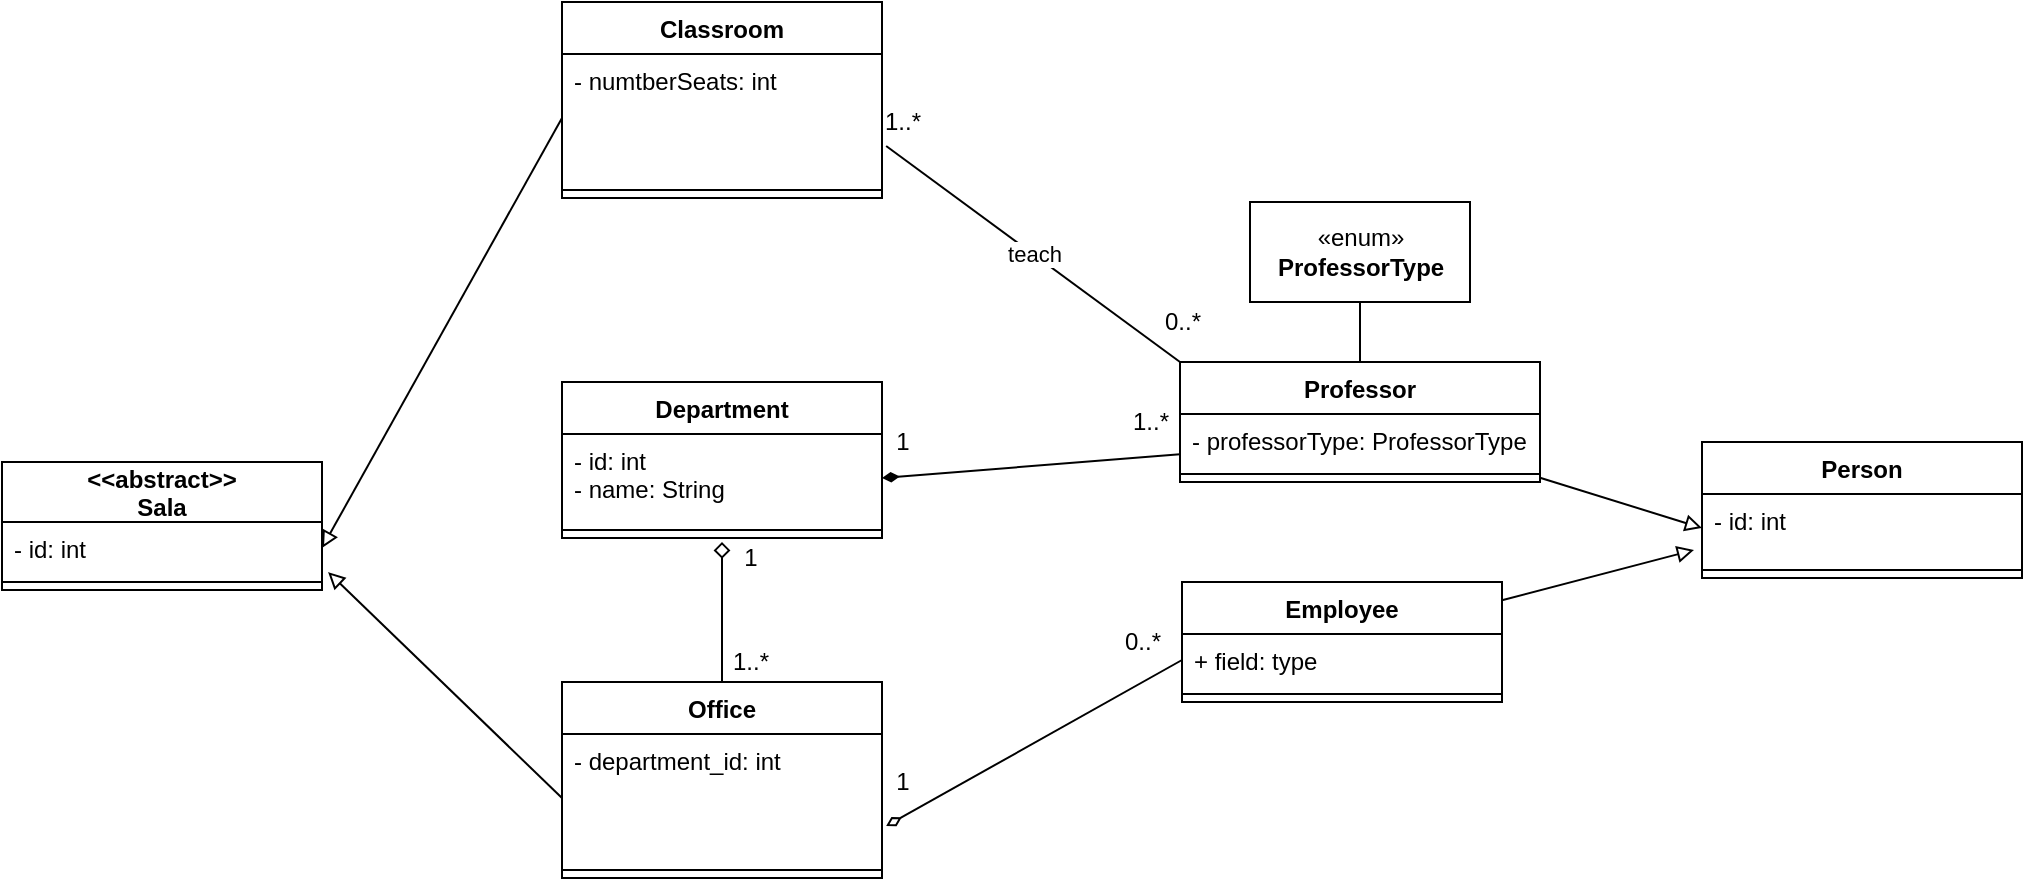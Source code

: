 <mxfile version="14.8.4" type="github">
  <diagram id="Y10TE8lIMmf4OvXZNULO" name="Page-1">
    <mxGraphModel dx="2249" dy="740" grid="1" gridSize="10" guides="1" tooltips="1" connect="1" arrows="1" fold="1" page="1" pageScale="1" pageWidth="827" pageHeight="1169" math="0" shadow="0">
      <root>
        <mxCell id="0" />
        <mxCell id="1" parent="0" />
        <mxCell id="j4cqbh6B3K3PZ06SUgVI-1" value="Classroom" style="swimlane;fontStyle=1;align=center;verticalAlign=top;childLayout=stackLayout;horizontal=1;startSize=26;horizontalStack=0;resizeParent=1;resizeParentMax=0;resizeLast=0;collapsible=1;marginBottom=0;" vertex="1" parent="1">
          <mxGeometry x="70" y="60" width="160" height="98" as="geometry" />
        </mxCell>
        <mxCell id="j4cqbh6B3K3PZ06SUgVI-2" value="- numtberSeats: int&#xa;" style="text;strokeColor=none;fillColor=none;align=left;verticalAlign=top;spacingLeft=4;spacingRight=4;overflow=hidden;rotatable=0;points=[[0,0.5],[1,0.5]];portConstraint=eastwest;" vertex="1" parent="j4cqbh6B3K3PZ06SUgVI-1">
          <mxGeometry y="26" width="160" height="64" as="geometry" />
        </mxCell>
        <mxCell id="j4cqbh6B3K3PZ06SUgVI-3" value="" style="line;strokeWidth=1;fillColor=none;align=left;verticalAlign=middle;spacingTop=-1;spacingLeft=3;spacingRight=3;rotatable=0;labelPosition=right;points=[];portConstraint=eastwest;" vertex="1" parent="j4cqbh6B3K3PZ06SUgVI-1">
          <mxGeometry y="90" width="160" height="8" as="geometry" />
        </mxCell>
        <mxCell id="j4cqbh6B3K3PZ06SUgVI-17" style="edgeStyle=none;rounded=0;orthogonalLoop=1;jettySize=auto;html=1;startArrow=none;startFill=0;endArrow=diamond;endFill=0;entryX=0.5;entryY=1.25;entryDx=0;entryDy=0;entryPerimeter=0;" edge="1" parent="1" source="j4cqbh6B3K3PZ06SUgVI-5" target="j4cqbh6B3K3PZ06SUgVI-11">
          <mxGeometry relative="1" as="geometry">
            <mxPoint x="150" y="354.0" as="targetPoint" />
          </mxGeometry>
        </mxCell>
        <mxCell id="j4cqbh6B3K3PZ06SUgVI-5" value="Office" style="swimlane;fontStyle=1;align=center;verticalAlign=top;childLayout=stackLayout;horizontal=1;startSize=26;horizontalStack=0;resizeParent=1;resizeParentMax=0;resizeLast=0;collapsible=1;marginBottom=0;" vertex="1" parent="1">
          <mxGeometry x="70" y="400" width="160" height="98" as="geometry" />
        </mxCell>
        <mxCell id="j4cqbh6B3K3PZ06SUgVI-6" value="- department_id: int" style="text;strokeColor=none;fillColor=none;align=left;verticalAlign=top;spacingLeft=4;spacingRight=4;overflow=hidden;rotatable=0;points=[[0,0.5],[1,0.5]];portConstraint=eastwest;" vertex="1" parent="j4cqbh6B3K3PZ06SUgVI-5">
          <mxGeometry y="26" width="160" height="64" as="geometry" />
        </mxCell>
        <mxCell id="j4cqbh6B3K3PZ06SUgVI-7" value="" style="line;strokeWidth=1;fillColor=none;align=left;verticalAlign=middle;spacingTop=-1;spacingLeft=3;spacingRight=3;rotatable=0;labelPosition=right;points=[];portConstraint=eastwest;" vertex="1" parent="j4cqbh6B3K3PZ06SUgVI-5">
          <mxGeometry y="90" width="160" height="8" as="geometry" />
        </mxCell>
        <mxCell id="j4cqbh6B3K3PZ06SUgVI-9" value="Department" style="swimlane;fontStyle=1;align=center;verticalAlign=top;childLayout=stackLayout;horizontal=1;startSize=26;horizontalStack=0;resizeParent=1;resizeParentMax=0;resizeLast=0;collapsible=1;marginBottom=0;" vertex="1" parent="1">
          <mxGeometry x="70" y="250" width="160" height="78" as="geometry" />
        </mxCell>
        <mxCell id="j4cqbh6B3K3PZ06SUgVI-10" value="- id: int&#xa;- name: String" style="text;strokeColor=none;fillColor=none;align=left;verticalAlign=top;spacingLeft=4;spacingRight=4;overflow=hidden;rotatable=0;points=[[0,0.5],[1,0.5]];portConstraint=eastwest;" vertex="1" parent="j4cqbh6B3K3PZ06SUgVI-9">
          <mxGeometry y="26" width="160" height="44" as="geometry" />
        </mxCell>
        <mxCell id="j4cqbh6B3K3PZ06SUgVI-11" value="" style="line;strokeWidth=1;fillColor=none;align=left;verticalAlign=middle;spacingTop=-1;spacingLeft=3;spacingRight=3;rotatable=0;labelPosition=right;points=[];portConstraint=eastwest;" vertex="1" parent="j4cqbh6B3K3PZ06SUgVI-9">
          <mxGeometry y="70" width="160" height="8" as="geometry" />
        </mxCell>
        <mxCell id="j4cqbh6B3K3PZ06SUgVI-29" style="edgeStyle=none;rounded=0;orthogonalLoop=1;jettySize=auto;html=1;entryX=-0.025;entryY=0.824;entryDx=0;entryDy=0;entryPerimeter=0;startArrow=none;startFill=0;endArrow=block;endFill=0;" edge="1" parent="1" source="j4cqbh6B3K3PZ06SUgVI-13" target="j4cqbh6B3K3PZ06SUgVI-22">
          <mxGeometry relative="1" as="geometry" />
        </mxCell>
        <mxCell id="j4cqbh6B3K3PZ06SUgVI-13" value="Employee" style="swimlane;fontStyle=1;align=center;verticalAlign=top;childLayout=stackLayout;horizontal=1;startSize=26;horizontalStack=0;resizeParent=1;resizeParentMax=0;resizeLast=0;collapsible=1;marginBottom=0;" vertex="1" parent="1">
          <mxGeometry x="380" y="350" width="160" height="60" as="geometry" />
        </mxCell>
        <mxCell id="j4cqbh6B3K3PZ06SUgVI-14" value="+ field: type" style="text;strokeColor=none;fillColor=none;align=left;verticalAlign=top;spacingLeft=4;spacingRight=4;overflow=hidden;rotatable=0;points=[[0,0.5],[1,0.5]];portConstraint=eastwest;" vertex="1" parent="j4cqbh6B3K3PZ06SUgVI-13">
          <mxGeometry y="26" width="160" height="26" as="geometry" />
        </mxCell>
        <mxCell id="j4cqbh6B3K3PZ06SUgVI-15" value="" style="line;strokeWidth=1;fillColor=none;align=left;verticalAlign=middle;spacingTop=-1;spacingLeft=3;spacingRight=3;rotatable=0;labelPosition=right;points=[];portConstraint=eastwest;" vertex="1" parent="j4cqbh6B3K3PZ06SUgVI-13">
          <mxGeometry y="52" width="160" height="8" as="geometry" />
        </mxCell>
        <mxCell id="j4cqbh6B3K3PZ06SUgVI-18" value="1" style="text;html=1;align=center;verticalAlign=middle;resizable=0;points=[];autosize=1;strokeColor=none;" vertex="1" parent="1">
          <mxGeometry x="154" y="328" width="20" height="20" as="geometry" />
        </mxCell>
        <mxCell id="j4cqbh6B3K3PZ06SUgVI-19" value="&lt;div&gt;1..*&lt;/div&gt;" style="text;html=1;align=center;verticalAlign=middle;resizable=0;points=[];autosize=1;strokeColor=none;" vertex="1" parent="1">
          <mxGeometry x="149" y="380" width="30" height="20" as="geometry" />
        </mxCell>
        <mxCell id="j4cqbh6B3K3PZ06SUgVI-21" value="Person" style="swimlane;fontStyle=1;align=center;verticalAlign=top;childLayout=stackLayout;horizontal=1;startSize=26;horizontalStack=0;resizeParent=1;resizeParentMax=0;resizeLast=0;collapsible=1;marginBottom=0;" vertex="1" parent="1">
          <mxGeometry x="640" y="280" width="160" height="68" as="geometry" />
        </mxCell>
        <mxCell id="j4cqbh6B3K3PZ06SUgVI-22" value="- id: int" style="text;strokeColor=none;fillColor=none;align=left;verticalAlign=top;spacingLeft=4;spacingRight=4;overflow=hidden;rotatable=0;points=[[0,0.5],[1,0.5]];portConstraint=eastwest;" vertex="1" parent="j4cqbh6B3K3PZ06SUgVI-21">
          <mxGeometry y="26" width="160" height="34" as="geometry" />
        </mxCell>
        <mxCell id="j4cqbh6B3K3PZ06SUgVI-23" value="" style="line;strokeWidth=1;fillColor=none;align=left;verticalAlign=middle;spacingTop=-1;spacingLeft=3;spacingRight=3;rotatable=0;labelPosition=right;points=[];portConstraint=eastwest;" vertex="1" parent="j4cqbh6B3K3PZ06SUgVI-21">
          <mxGeometry y="60" width="160" height="8" as="geometry" />
        </mxCell>
        <mxCell id="j4cqbh6B3K3PZ06SUgVI-30" style="edgeStyle=none;rounded=0;orthogonalLoop=1;jettySize=auto;html=1;entryX=0;entryY=0.5;entryDx=0;entryDy=0;startArrow=none;startFill=0;endArrow=block;endFill=0;" edge="1" parent="1" source="j4cqbh6B3K3PZ06SUgVI-25" target="j4cqbh6B3K3PZ06SUgVI-22">
          <mxGeometry relative="1" as="geometry" />
        </mxCell>
        <mxCell id="j4cqbh6B3K3PZ06SUgVI-47" value="teach" style="edgeStyle=none;rounded=0;orthogonalLoop=1;jettySize=auto;html=1;exitX=0;exitY=0;exitDx=0;exitDy=0;entryX=1.013;entryY=0.719;entryDx=0;entryDy=0;entryPerimeter=0;startArrow=none;startFill=0;endArrow=none;endFill=0;" edge="1" parent="1" source="j4cqbh6B3K3PZ06SUgVI-25" target="j4cqbh6B3K3PZ06SUgVI-2">
          <mxGeometry relative="1" as="geometry" />
        </mxCell>
        <mxCell id="j4cqbh6B3K3PZ06SUgVI-25" value="Professor" style="swimlane;fontStyle=1;align=center;verticalAlign=top;childLayout=stackLayout;horizontal=1;startSize=26;horizontalStack=0;resizeParent=1;resizeParentMax=0;resizeLast=0;collapsible=1;marginBottom=0;" vertex="1" parent="1">
          <mxGeometry x="379" y="240" width="180" height="60" as="geometry" />
        </mxCell>
        <mxCell id="j4cqbh6B3K3PZ06SUgVI-26" value="- professorType: ProfessorType" style="text;strokeColor=none;fillColor=none;align=left;verticalAlign=top;spacingLeft=4;spacingRight=4;overflow=hidden;rotatable=0;points=[[0,0.5],[1,0.5]];portConstraint=eastwest;" vertex="1" parent="j4cqbh6B3K3PZ06SUgVI-25">
          <mxGeometry y="26" width="180" height="26" as="geometry" />
        </mxCell>
        <mxCell id="j4cqbh6B3K3PZ06SUgVI-27" value="" style="line;strokeWidth=1;fillColor=none;align=left;verticalAlign=middle;spacingTop=-1;spacingLeft=3;spacingRight=3;rotatable=0;labelPosition=right;points=[];portConstraint=eastwest;" vertex="1" parent="j4cqbh6B3K3PZ06SUgVI-25">
          <mxGeometry y="52" width="180" height="8" as="geometry" />
        </mxCell>
        <mxCell id="j4cqbh6B3K3PZ06SUgVI-33" style="edgeStyle=none;rounded=0;orthogonalLoop=1;jettySize=auto;html=1;entryX=0.5;entryY=0;entryDx=0;entryDy=0;startArrow=none;startFill=0;endArrow=none;endFill=0;" edge="1" parent="1" source="j4cqbh6B3K3PZ06SUgVI-31" target="j4cqbh6B3K3PZ06SUgVI-25">
          <mxGeometry relative="1" as="geometry" />
        </mxCell>
        <mxCell id="j4cqbh6B3K3PZ06SUgVI-31" value="«enum»&lt;br&gt;&lt;b&gt;ProfessorType&lt;/b&gt;" style="html=1;verticalAlign=middle;" vertex="1" parent="1">
          <mxGeometry x="414" y="160" width="110" height="50" as="geometry" />
        </mxCell>
        <mxCell id="j4cqbh6B3K3PZ06SUgVI-34" style="edgeStyle=none;rounded=0;orthogonalLoop=1;jettySize=auto;html=1;entryX=1;entryY=0.5;entryDx=0;entryDy=0;startArrow=none;startFill=0;endArrow=diamondThin;endFill=1;" edge="1" parent="1" source="j4cqbh6B3K3PZ06SUgVI-26" target="j4cqbh6B3K3PZ06SUgVI-10">
          <mxGeometry relative="1" as="geometry" />
        </mxCell>
        <mxCell id="j4cqbh6B3K3PZ06SUgVI-35" value="1" style="text;html=1;align=center;verticalAlign=middle;resizable=0;points=[];autosize=1;strokeColor=none;" vertex="1" parent="1">
          <mxGeometry x="230" y="270" width="20" height="20" as="geometry" />
        </mxCell>
        <mxCell id="j4cqbh6B3K3PZ06SUgVI-36" value="1..*" style="text;html=1;align=center;verticalAlign=middle;resizable=0;points=[];autosize=1;strokeColor=none;" vertex="1" parent="1">
          <mxGeometry x="349" y="260" width="30" height="20" as="geometry" />
        </mxCell>
        <mxCell id="j4cqbh6B3K3PZ06SUgVI-38" style="edgeStyle=none;rounded=0;orthogonalLoop=1;jettySize=auto;html=1;entryX=1.013;entryY=0.719;entryDx=0;entryDy=0;entryPerimeter=0;startArrow=none;startFill=0;endArrow=diamondThin;endFill=0;exitX=0;exitY=0.5;exitDx=0;exitDy=0;" edge="1" parent="1" source="j4cqbh6B3K3PZ06SUgVI-14" target="j4cqbh6B3K3PZ06SUgVI-6">
          <mxGeometry relative="1" as="geometry" />
        </mxCell>
        <mxCell id="j4cqbh6B3K3PZ06SUgVI-39" value="0..*" style="text;html=1;align=center;verticalAlign=middle;resizable=0;points=[];autosize=1;strokeColor=none;" vertex="1" parent="1">
          <mxGeometry x="345" y="370" width="30" height="20" as="geometry" />
        </mxCell>
        <mxCell id="j4cqbh6B3K3PZ06SUgVI-40" value="1" style="text;html=1;align=center;verticalAlign=middle;resizable=0;points=[];autosize=1;strokeColor=none;" vertex="1" parent="1">
          <mxGeometry x="230" y="440" width="20" height="20" as="geometry" />
        </mxCell>
        <mxCell id="j4cqbh6B3K3PZ06SUgVI-41" value="&lt;&lt;abstract&gt;&gt;&#xa;Sala" style="swimlane;fontStyle=1;align=center;verticalAlign=middle;childLayout=stackLayout;horizontal=1;startSize=30;horizontalStack=0;resizeParent=1;resizeParentMax=0;resizeLast=0;collapsible=1;marginBottom=0;" vertex="1" parent="1">
          <mxGeometry x="-210" y="290" width="160" height="64" as="geometry" />
        </mxCell>
        <mxCell id="j4cqbh6B3K3PZ06SUgVI-42" value="- id: int" style="text;strokeColor=none;fillColor=none;align=left;verticalAlign=top;spacingLeft=4;spacingRight=4;overflow=hidden;rotatable=0;points=[[0,0.5],[1,0.5]];portConstraint=eastwest;" vertex="1" parent="j4cqbh6B3K3PZ06SUgVI-41">
          <mxGeometry y="30" width="160" height="26" as="geometry" />
        </mxCell>
        <mxCell id="j4cqbh6B3K3PZ06SUgVI-43" value="" style="line;strokeWidth=1;fillColor=none;align=left;verticalAlign=middle;spacingTop=-1;spacingLeft=3;spacingRight=3;rotatable=0;labelPosition=right;points=[];portConstraint=eastwest;" vertex="1" parent="j4cqbh6B3K3PZ06SUgVI-41">
          <mxGeometry y="56" width="160" height="8" as="geometry" />
        </mxCell>
        <mxCell id="j4cqbh6B3K3PZ06SUgVI-45" style="edgeStyle=none;rounded=0;orthogonalLoop=1;jettySize=auto;html=1;entryX=1;entryY=0.5;entryDx=0;entryDy=0;startArrow=none;startFill=0;endArrow=block;endFill=0;exitX=0;exitY=0.5;exitDx=0;exitDy=0;" edge="1" parent="1" source="j4cqbh6B3K3PZ06SUgVI-2" target="j4cqbh6B3K3PZ06SUgVI-42">
          <mxGeometry relative="1" as="geometry" />
        </mxCell>
        <mxCell id="j4cqbh6B3K3PZ06SUgVI-46" style="edgeStyle=none;rounded=0;orthogonalLoop=1;jettySize=auto;html=1;entryX=1.019;entryY=0.962;entryDx=0;entryDy=0;entryPerimeter=0;startArrow=none;startFill=0;endArrow=block;endFill=0;exitX=0;exitY=0.5;exitDx=0;exitDy=0;" edge="1" parent="1" source="j4cqbh6B3K3PZ06SUgVI-6" target="j4cqbh6B3K3PZ06SUgVI-42">
          <mxGeometry relative="1" as="geometry" />
        </mxCell>
        <mxCell id="j4cqbh6B3K3PZ06SUgVI-48" value="1..*" style="text;html=1;align=center;verticalAlign=middle;resizable=0;points=[];autosize=1;strokeColor=none;" vertex="1" parent="1">
          <mxGeometry x="225" y="110" width="30" height="20" as="geometry" />
        </mxCell>
        <mxCell id="j4cqbh6B3K3PZ06SUgVI-49" value="0..*" style="text;html=1;align=center;verticalAlign=middle;resizable=0;points=[];autosize=1;strokeColor=none;" vertex="1" parent="1">
          <mxGeometry x="365" y="210" width="30" height="20" as="geometry" />
        </mxCell>
      </root>
    </mxGraphModel>
  </diagram>
</mxfile>
